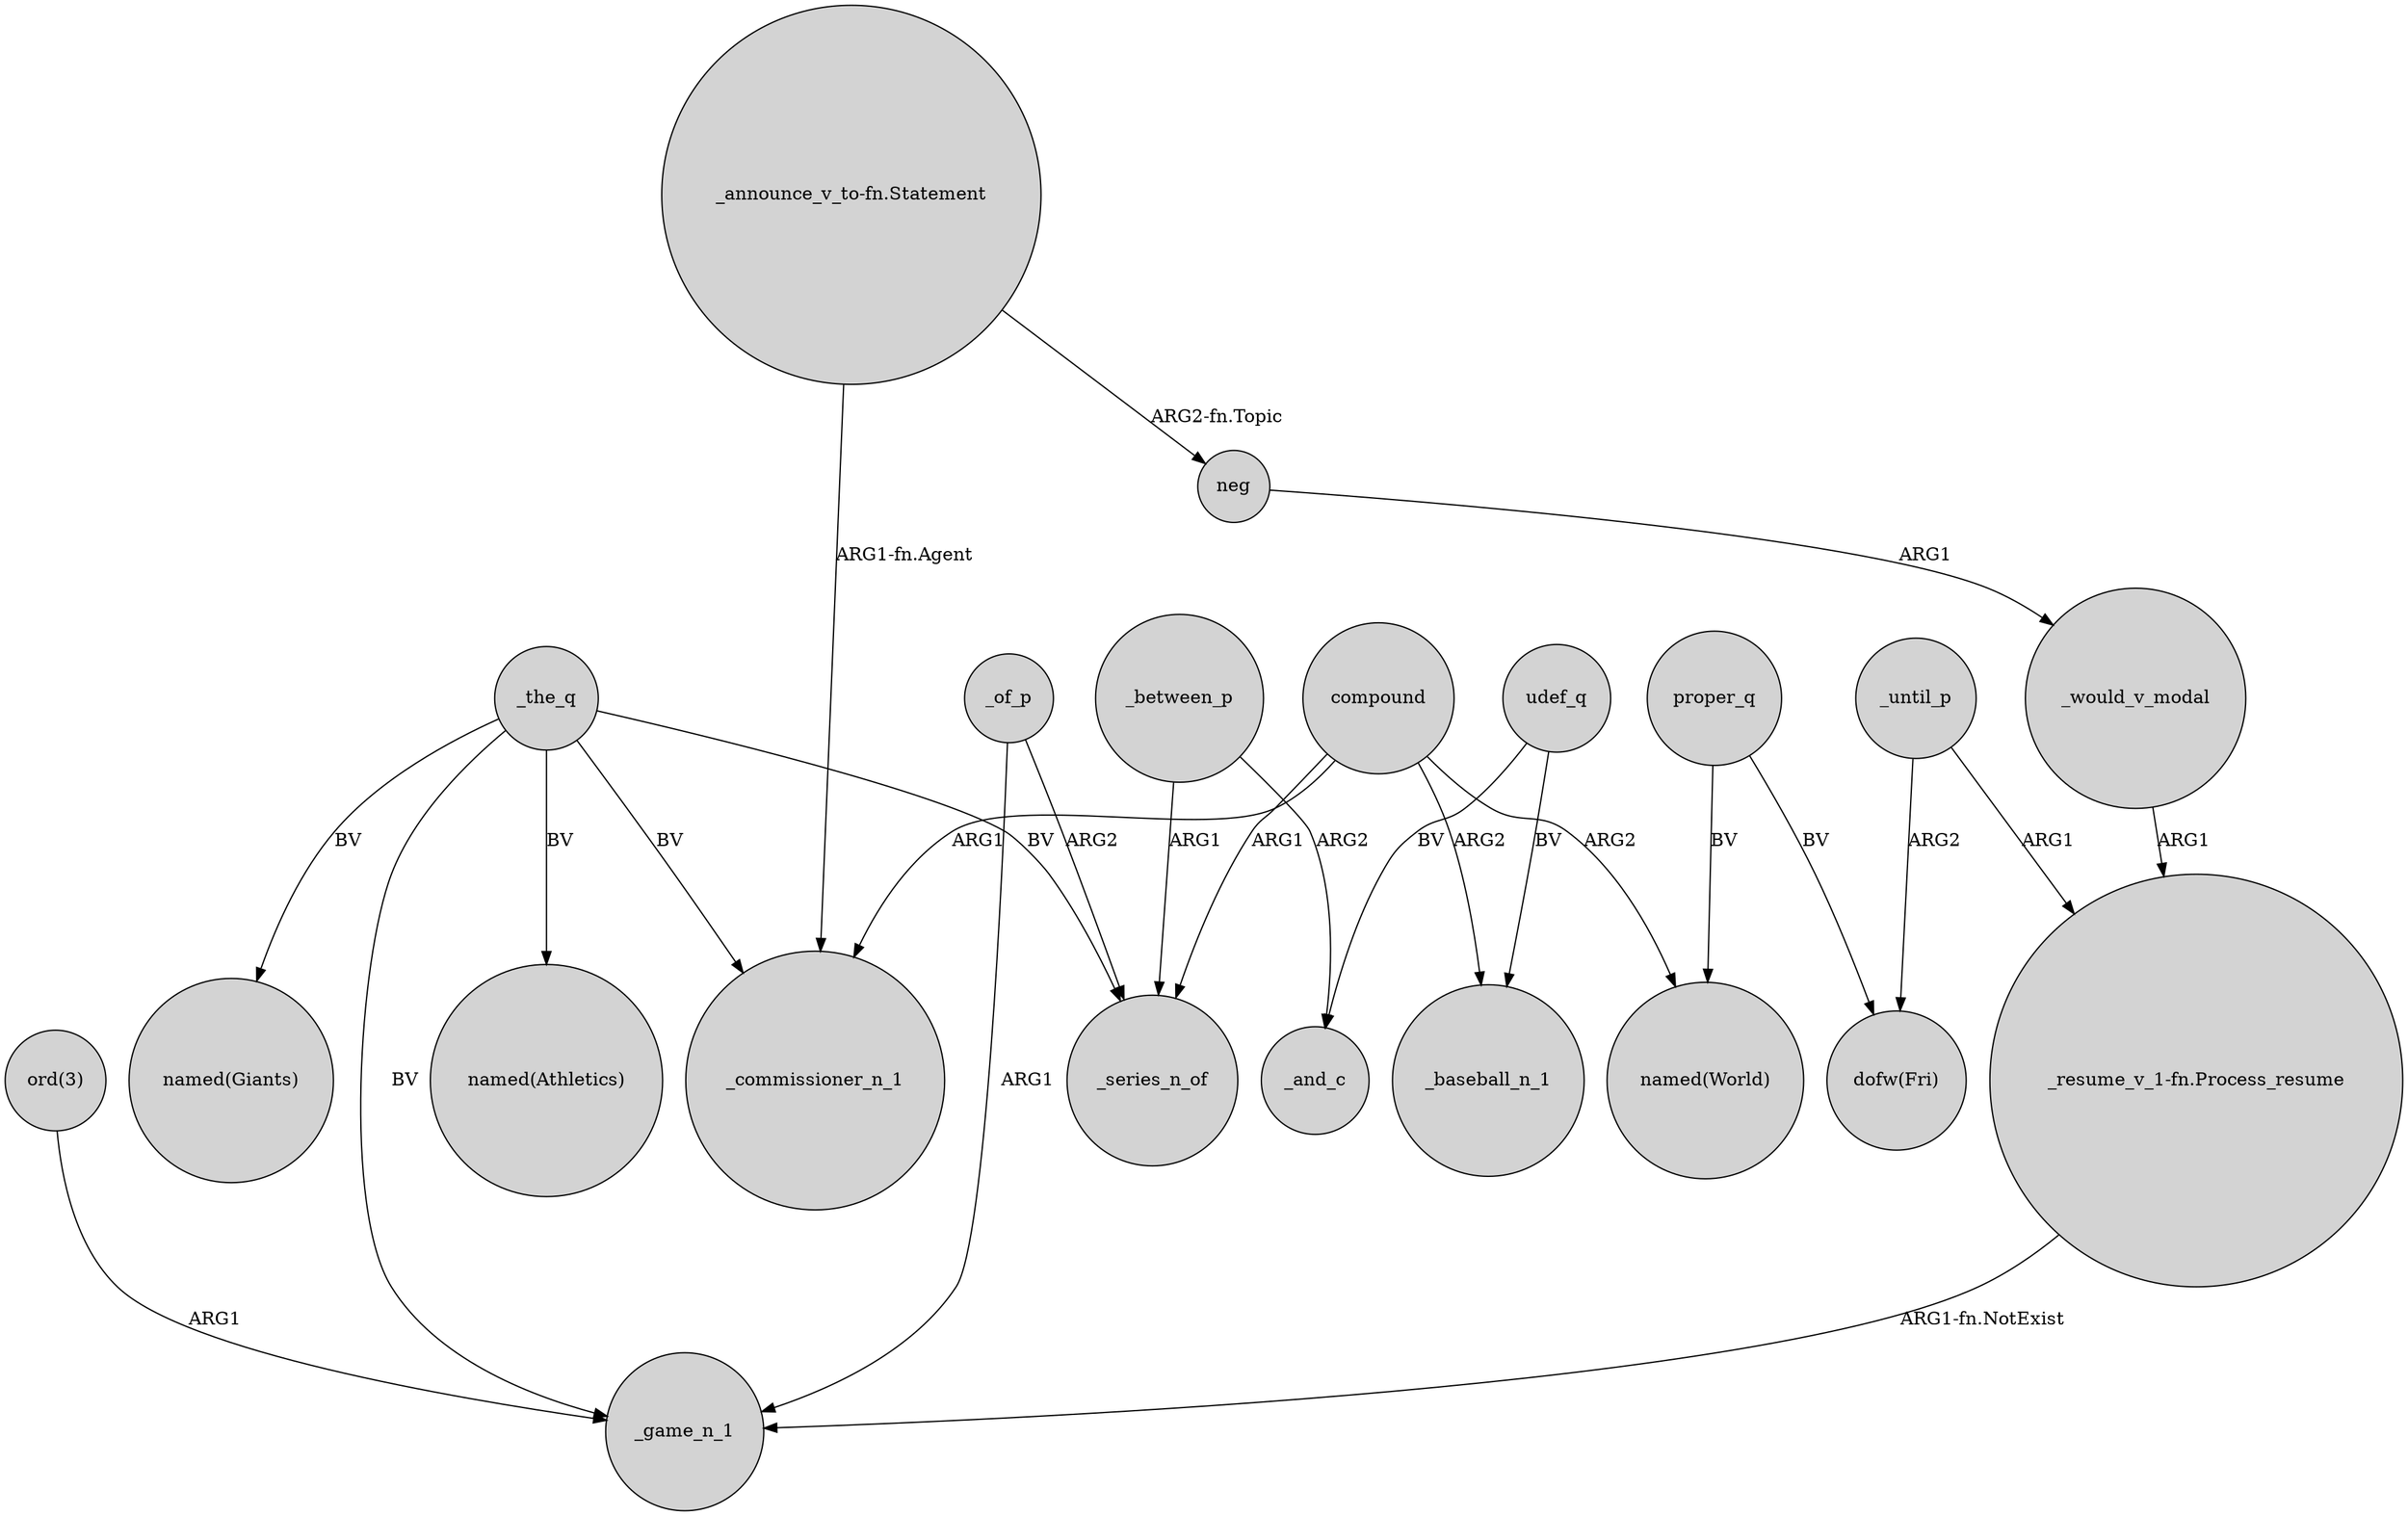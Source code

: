 digraph {
	node [shape=circle style=filled]
	neg -> _would_v_modal [label=ARG1]
	proper_q -> "dofw(Fri)" [label=BV]
	compound -> _series_n_of [label=ARG1]
	"_announce_v_to-fn.Statement" -> _commissioner_n_1 [label="ARG1-fn.Agent"]
	_between_p -> _series_n_of [label=ARG1]
	"ord(3)" -> _game_n_1 [label=ARG1]
	udef_q -> _baseball_n_1 [label=BV]
	_the_q -> "named(Athletics)" [label=BV]
	_the_q -> _series_n_of [label=BV]
	_of_p -> _game_n_1 [label=ARG1]
	_until_p -> "dofw(Fri)" [label=ARG2]
	compound -> _baseball_n_1 [label=ARG2]
	_the_q -> _commissioner_n_1 [label=BV]
	"_resume_v_1-fn.Process_resume" -> _game_n_1 [label="ARG1-fn.NotExist"]
	compound -> "named(World)" [label=ARG2]
	_until_p -> "_resume_v_1-fn.Process_resume" [label=ARG1]
	_between_p -> _and_c [label=ARG2]
	compound -> _commissioner_n_1 [label=ARG1]
	proper_q -> "named(World)" [label=BV]
	_would_v_modal -> "_resume_v_1-fn.Process_resume" [label=ARG1]
	"_announce_v_to-fn.Statement" -> neg [label="ARG2-fn.Topic"]
	_the_q -> _game_n_1 [label=BV]
	_the_q -> "named(Giants)" [label=BV]
	_of_p -> _series_n_of [label=ARG2]
	udef_q -> _and_c [label=BV]
}
